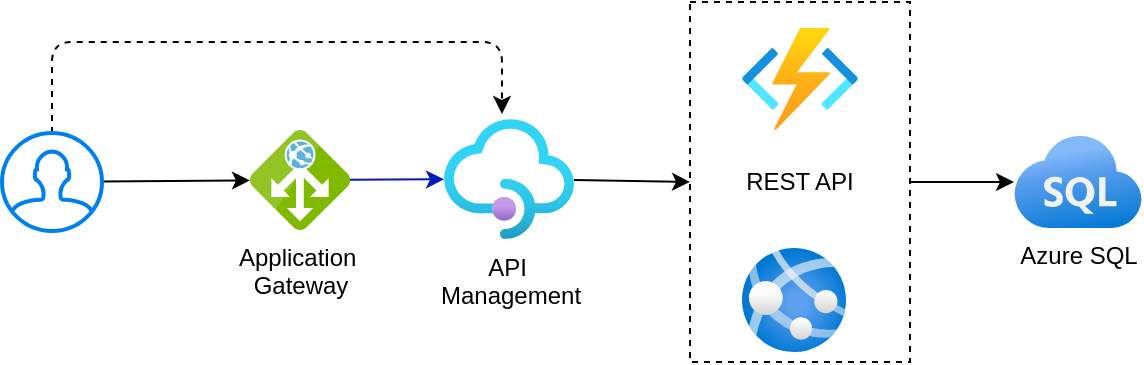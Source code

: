 <mxfile>
    <diagram id="mF_J5YlhtQ_LShIgKq_o" name="Page-1">
        <mxGraphModel dx="606" dy="478" grid="1" gridSize="10" guides="1" tooltips="1" connect="1" arrows="1" fold="1" page="1" pageScale="1" pageWidth="850" pageHeight="1100" math="0" shadow="0">
            <root>
                <mxCell id="0"/>
                <mxCell id="1" parent="0"/>
                <mxCell id="11" style="edgeStyle=none;html=1;" edge="1" parent="1" source="2" target="4">
                    <mxGeometry relative="1" as="geometry"/>
                </mxCell>
                <mxCell id="15" style="edgeStyle=none;html=1;entryX=0.446;entryY=-0.042;entryDx=0;entryDy=0;entryPerimeter=0;dashed=1;" edge="1" parent="1" source="2" target="5">
                    <mxGeometry relative="1" as="geometry">
                        <Array as="points">
                            <mxPoint x="80" y="130"/>
                            <mxPoint x="305" y="130"/>
                        </Array>
                    </mxGeometry>
                </mxCell>
                <mxCell id="2" value="" style="html=1;verticalLabelPosition=bottom;align=center;labelBackgroundColor=#ffffff;verticalAlign=top;strokeWidth=2;strokeColor=#0080F0;shadow=0;dashed=0;shape=mxgraph.ios7.icons.user;" vertex="1" parent="1">
                    <mxGeometry x="55" y="175.5" width="50" height="49" as="geometry"/>
                </mxCell>
                <mxCell id="12" style="edgeStyle=none;html=1;fillColor=#0050ef;strokeColor=#001DBC;" edge="1" parent="1" source="4" target="5">
                    <mxGeometry relative="1" as="geometry"/>
                </mxCell>
                <mxCell id="4" value="Application&amp;nbsp;&lt;br&gt;Gateway" style="sketch=0;aspect=fixed;html=1;points=[];align=center;image;fontSize=12;image=img/lib/mscae/Application_Gateway.svg;" vertex="1" parent="1">
                    <mxGeometry x="179" y="174" width="50" height="50" as="geometry"/>
                </mxCell>
                <mxCell id="13" style="edgeStyle=none;html=1;entryX=0;entryY=0.5;entryDx=0;entryDy=0;" edge="1" parent="1" source="5" target="10">
                    <mxGeometry relative="1" as="geometry"/>
                </mxCell>
                <mxCell id="5" value="API&amp;nbsp;&lt;br&gt;Management" style="aspect=fixed;html=1;points=[];align=center;image;fontSize=12;image=img/lib/azure2/app_services/API_Management_Services.svg;" vertex="1" parent="1">
                    <mxGeometry x="276" y="168.5" width="65" height="60" as="geometry"/>
                </mxCell>
                <mxCell id="6" value="" style="aspect=fixed;html=1;points=[];align=center;image;fontSize=12;image=img/lib/azure2/compute/Function_Apps.svg;" vertex="1" parent="1">
                    <mxGeometry x="425" y="122.82" width="58" height="51.18" as="geometry"/>
                </mxCell>
                <mxCell id="7" value="" style="aspect=fixed;html=1;points=[];align=center;image;fontSize=12;image=img/lib/azure2/compute/App_Services.svg;" vertex="1" parent="1">
                    <mxGeometry x="425" y="233" width="52" height="52" as="geometry"/>
                </mxCell>
                <mxCell id="8" value="Azure SQL" style="aspect=fixed;html=1;points=[];align=center;image;fontSize=12;image=img/lib/azure2/databases/Azure_SQL.svg;" vertex="1" parent="1">
                    <mxGeometry x="561" y="177" width="64" height="46" as="geometry"/>
                </mxCell>
                <mxCell id="14" style="edgeStyle=none;html=1;exitX=1;exitY=0.5;exitDx=0;exitDy=0;" edge="1" parent="1" source="10" target="8">
                    <mxGeometry relative="1" as="geometry"/>
                </mxCell>
                <mxCell id="10" value="REST API" style="rounded=0;whiteSpace=wrap;html=1;fillColor=none;dashed=1;" vertex="1" parent="1">
                    <mxGeometry x="399" y="110" width="110" height="180" as="geometry"/>
                </mxCell>
            </root>
        </mxGraphModel>
    </diagram>
</mxfile>